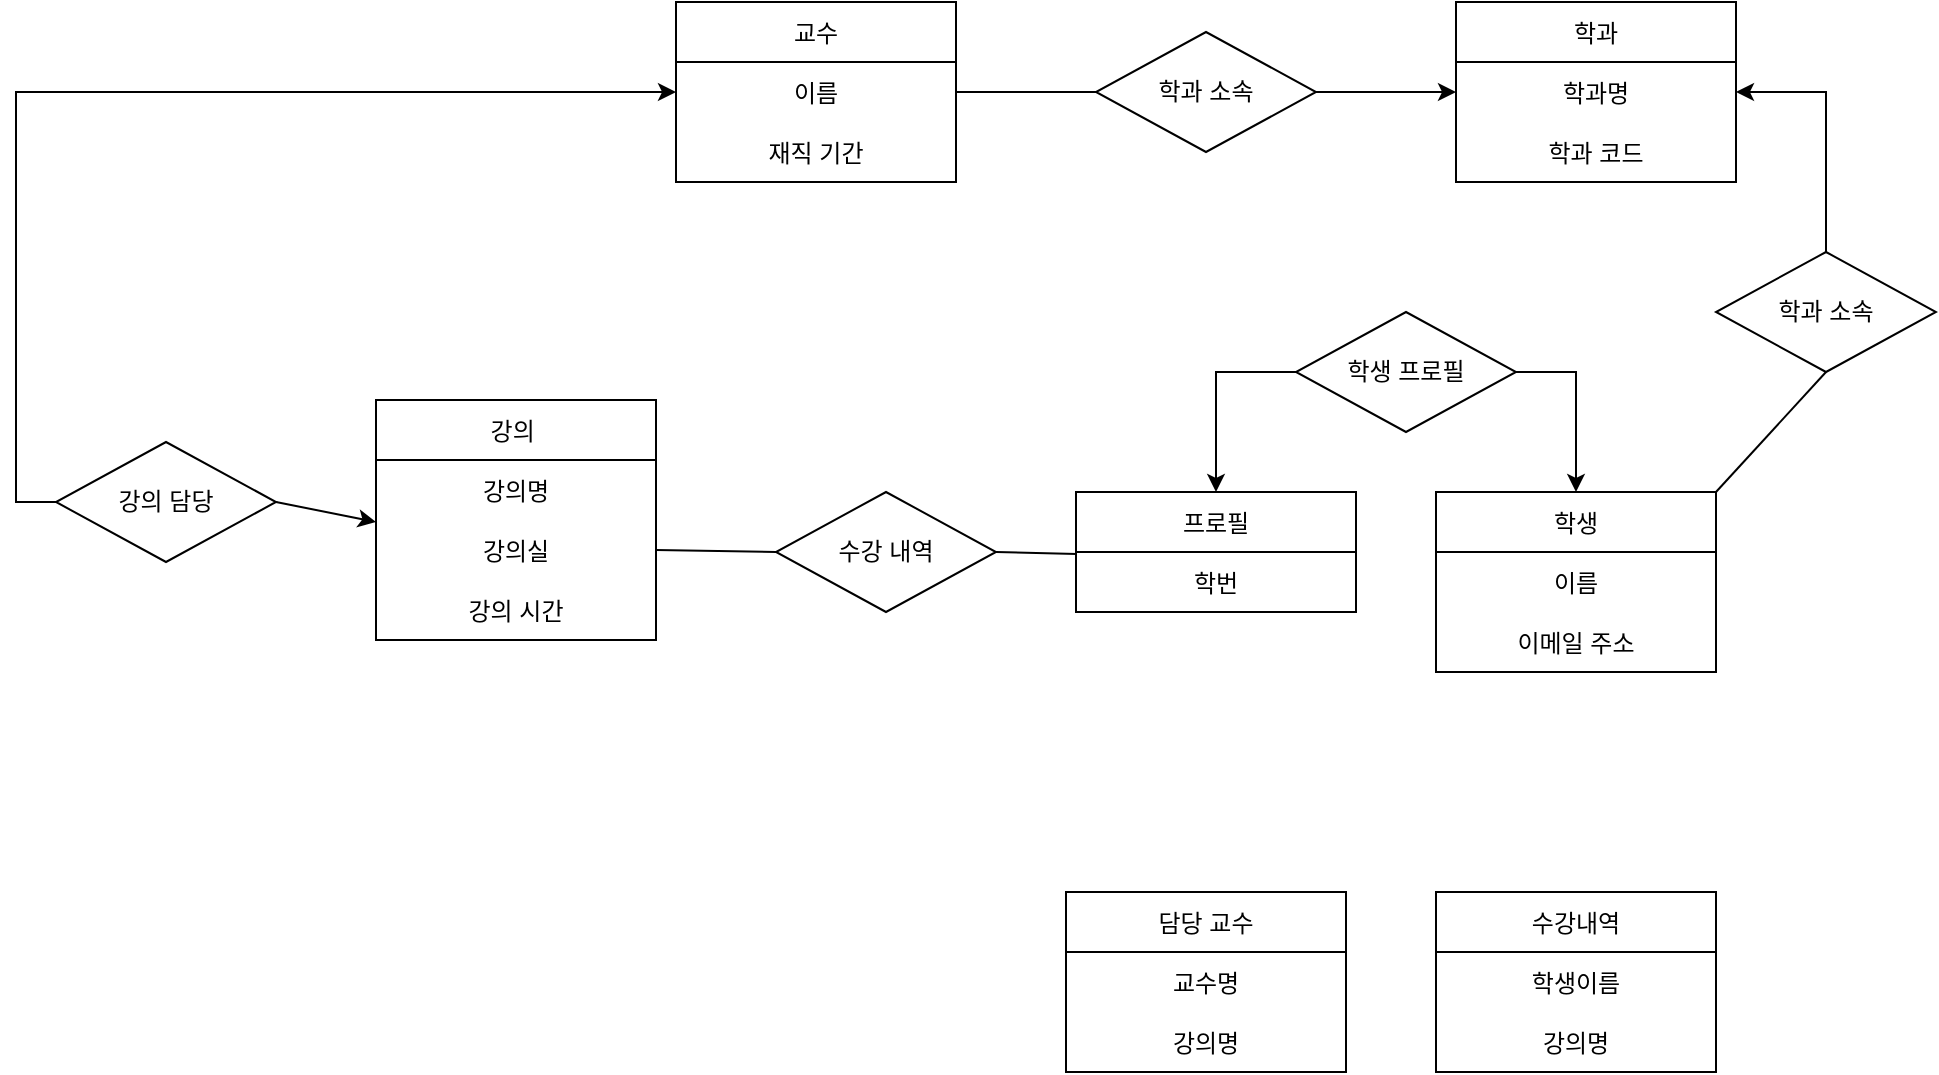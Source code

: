 <mxfile version="20.3.0" type="device"><diagram id="TVKxJRXfNSPtstZWF_D7" name="페이지-1"><mxGraphModel dx="1038" dy="617" grid="1" gridSize="10" guides="1" tooltips="1" connect="1" arrows="1" fold="1" page="1" pageScale="1" pageWidth="1654" pageHeight="1169" math="0" shadow="0"><root><mxCell id="0"/><mxCell id="1" parent="0"/><mxCell id="rE7Pw2fVBnw2uDO5oH8t-1" value="프로필" style="swimlane;fontStyle=0;childLayout=stackLayout;horizontal=1;startSize=30;horizontalStack=0;resizeParent=1;resizeParentMax=0;resizeLast=0;collapsible=1;marginBottom=0;" parent="1" vertex="1"><mxGeometry x="1220" y="370" width="140" height="60" as="geometry"/></mxCell><mxCell id="rE7Pw2fVBnw2uDO5oH8t-2" value="학번" style="text;strokeColor=none;fillColor=none;align=center;verticalAlign=middle;spacingLeft=4;spacingRight=4;overflow=hidden;points=[[0,0.5],[1,0.5]];portConstraint=eastwest;rotatable=0;" parent="rE7Pw2fVBnw2uDO5oH8t-1" vertex="1"><mxGeometry y="30" width="140" height="30" as="geometry"/></mxCell><mxCell id="rE7Pw2fVBnw2uDO5oH8t-5" value="학생" style="swimlane;fontStyle=0;childLayout=stackLayout;horizontal=1;startSize=30;horizontalStack=0;resizeParent=1;resizeParentMax=0;resizeLast=0;collapsible=1;marginBottom=0;" parent="1" vertex="1"><mxGeometry x="1400" y="370" width="140" height="90" as="geometry"/></mxCell><mxCell id="rE7Pw2fVBnw2uDO5oH8t-6" value="이름" style="text;strokeColor=none;fillColor=none;align=center;verticalAlign=middle;spacingLeft=4;spacingRight=4;overflow=hidden;points=[[0,0.5],[1,0.5]];portConstraint=eastwest;rotatable=0;" parent="rE7Pw2fVBnw2uDO5oH8t-5" vertex="1"><mxGeometry y="30" width="140" height="30" as="geometry"/></mxCell><mxCell id="rE7Pw2fVBnw2uDO5oH8t-7" value="이메일 주소" style="text;strokeColor=none;fillColor=none;align=center;verticalAlign=middle;spacingLeft=4;spacingRight=4;overflow=hidden;points=[[0,0.5],[1,0.5]];portConstraint=eastwest;rotatable=0;" parent="rE7Pw2fVBnw2uDO5oH8t-5" vertex="1"><mxGeometry y="60" width="140" height="30" as="geometry"/></mxCell><mxCell id="rE7Pw2fVBnw2uDO5oH8t-9" value="강의 " style="swimlane;fontStyle=0;childLayout=stackLayout;horizontal=1;startSize=30;horizontalStack=0;resizeParent=1;resizeParentMax=0;resizeLast=0;collapsible=1;marginBottom=0;" parent="1" vertex="1"><mxGeometry x="870" y="324" width="140" height="120" as="geometry"/></mxCell><mxCell id="rE7Pw2fVBnw2uDO5oH8t-10" value="강의명" style="text;strokeColor=none;fillColor=none;align=center;verticalAlign=middle;spacingLeft=4;spacingRight=4;overflow=hidden;points=[[0,0.5],[1,0.5]];portConstraint=eastwest;rotatable=0;" parent="rE7Pw2fVBnw2uDO5oH8t-9" vertex="1"><mxGeometry y="30" width="140" height="30" as="geometry"/></mxCell><mxCell id="rE7Pw2fVBnw2uDO5oH8t-11" value="강의실" style="text;strokeColor=none;fillColor=none;align=center;verticalAlign=middle;spacingLeft=4;spacingRight=4;overflow=hidden;points=[[0,0.5],[1,0.5]];portConstraint=eastwest;rotatable=0;" parent="rE7Pw2fVBnw2uDO5oH8t-9" vertex="1"><mxGeometry y="60" width="140" height="30" as="geometry"/></mxCell><mxCell id="rE7Pw2fVBnw2uDO5oH8t-12" value="강의 시간" style="text;strokeColor=none;fillColor=none;align=center;verticalAlign=middle;spacingLeft=4;spacingRight=4;overflow=hidden;points=[[0,0.5],[1,0.5]];portConstraint=eastwest;rotatable=0;" parent="rE7Pw2fVBnw2uDO5oH8t-9" vertex="1"><mxGeometry y="90" width="140" height="30" as="geometry"/></mxCell><mxCell id="rE7Pw2fVBnw2uDO5oH8t-17" value="교수" style="swimlane;fontStyle=0;childLayout=stackLayout;horizontal=1;startSize=30;horizontalStack=0;resizeParent=1;resizeParentMax=0;resizeLast=0;collapsible=1;marginBottom=0;" parent="1" vertex="1"><mxGeometry x="1020" y="125" width="140" height="90" as="geometry"/></mxCell><mxCell id="rE7Pw2fVBnw2uDO5oH8t-18" value="이름" style="text;strokeColor=none;fillColor=none;align=center;verticalAlign=middle;spacingLeft=4;spacingRight=4;overflow=hidden;points=[[0,0.5],[1,0.5]];portConstraint=eastwest;rotatable=0;" parent="rE7Pw2fVBnw2uDO5oH8t-17" vertex="1"><mxGeometry y="30" width="140" height="30" as="geometry"/></mxCell><mxCell id="rE7Pw2fVBnw2uDO5oH8t-19" value="재직 기간" style="text;strokeColor=none;fillColor=none;align=center;verticalAlign=middle;spacingLeft=4;spacingRight=4;overflow=hidden;points=[[0,0.5],[1,0.5]];portConstraint=eastwest;rotatable=0;" parent="rE7Pw2fVBnw2uDO5oH8t-17" vertex="1"><mxGeometry y="60" width="140" height="30" as="geometry"/></mxCell><mxCell id="87siujZP-fuOJ0e53ZOr-8" style="edgeStyle=orthogonalEdgeStyle;rounded=0;orthogonalLoop=1;jettySize=auto;html=1;exitX=0;exitY=0.5;exitDx=0;exitDy=0;" edge="1" parent="1" source="rE7Pw2fVBnw2uDO5oH8t-25" target="rE7Pw2fVBnw2uDO5oH8t-1"><mxGeometry relative="1" as="geometry"/></mxCell><mxCell id="87siujZP-fuOJ0e53ZOr-9" style="edgeStyle=orthogonalEdgeStyle;rounded=0;orthogonalLoop=1;jettySize=auto;html=1;exitX=1;exitY=0.5;exitDx=0;exitDy=0;" edge="1" parent="1" source="rE7Pw2fVBnw2uDO5oH8t-25" target="rE7Pw2fVBnw2uDO5oH8t-5"><mxGeometry relative="1" as="geometry"/></mxCell><mxCell id="rE7Pw2fVBnw2uDO5oH8t-25" value="학생 프로필" style="rhombus;whiteSpace=wrap;html=1;" parent="1" vertex="1"><mxGeometry x="1330" y="280" width="110" height="60" as="geometry"/></mxCell><mxCell id="rE7Pw2fVBnw2uDO5oH8t-26" value="수강 내역" style="rhombus;whiteSpace=wrap;html=1;" parent="1" vertex="1"><mxGeometry x="1070" y="370" width="110" height="60" as="geometry"/></mxCell><mxCell id="87siujZP-fuOJ0e53ZOr-25" style="edgeStyle=orthogonalEdgeStyle;rounded=0;orthogonalLoop=1;jettySize=auto;html=1;exitX=0;exitY=0.5;exitDx=0;exitDy=0;entryX=0;entryY=0.5;entryDx=0;entryDy=0;" edge="1" parent="1" source="rE7Pw2fVBnw2uDO5oH8t-32" target="rE7Pw2fVBnw2uDO5oH8t-18"><mxGeometry relative="1" as="geometry"/></mxCell><mxCell id="rE7Pw2fVBnw2uDO5oH8t-32" value="강의 담당" style="rhombus;whiteSpace=wrap;html=1;" parent="1" vertex="1"><mxGeometry x="710" y="345" width="110" height="60" as="geometry"/></mxCell><mxCell id="rE7Pw2fVBnw2uDO5oH8t-35" value="학과" style="swimlane;fontStyle=0;childLayout=stackLayout;horizontal=1;startSize=30;horizontalStack=0;resizeParent=1;resizeParentMax=0;resizeLast=0;collapsible=1;marginBottom=0;" parent="1" vertex="1"><mxGeometry x="1410" y="125" width="140" height="90" as="geometry"/></mxCell><mxCell id="rE7Pw2fVBnw2uDO5oH8t-36" value="학과명" style="text;strokeColor=none;fillColor=none;align=center;verticalAlign=middle;spacingLeft=4;spacingRight=4;overflow=hidden;points=[[0,0.5],[1,0.5]];portConstraint=eastwest;rotatable=0;" parent="rE7Pw2fVBnw2uDO5oH8t-35" vertex="1"><mxGeometry y="30" width="140" height="30" as="geometry"/></mxCell><mxCell id="rE7Pw2fVBnw2uDO5oH8t-37" value="학과 코드" style="text;strokeColor=none;fillColor=none;align=center;verticalAlign=middle;spacingLeft=4;spacingRight=4;overflow=hidden;points=[[0,0.5],[1,0.5]];portConstraint=eastwest;rotatable=0;" parent="rE7Pw2fVBnw2uDO5oH8t-35" vertex="1"><mxGeometry y="60" width="140" height="30" as="geometry"/></mxCell><mxCell id="87siujZP-fuOJ0e53ZOr-18" style="edgeStyle=orthogonalEdgeStyle;rounded=0;orthogonalLoop=1;jettySize=auto;html=1;exitX=1;exitY=0.5;exitDx=0;exitDy=0;" edge="1" parent="1" source="rE7Pw2fVBnw2uDO5oH8t-40" target="rE7Pw2fVBnw2uDO5oH8t-36"><mxGeometry relative="1" as="geometry"/></mxCell><mxCell id="rE7Pw2fVBnw2uDO5oH8t-40" value="학과 소속" style="rhombus;whiteSpace=wrap;html=1;" parent="1" vertex="1"><mxGeometry x="1230" y="140" width="110" height="60" as="geometry"/></mxCell><mxCell id="rE7Pw2fVBnw2uDO5oH8t-55" value="수강내역" style="swimlane;fontStyle=0;childLayout=stackLayout;horizontal=1;startSize=30;horizontalStack=0;resizeParent=1;resizeParentMax=0;resizeLast=0;collapsible=1;marginBottom=0;" parent="1" vertex="1"><mxGeometry x="1400" y="570" width="140" height="90" as="geometry"/></mxCell><mxCell id="rE7Pw2fVBnw2uDO5oH8t-56" value="학생이름" style="text;strokeColor=none;fillColor=none;align=center;verticalAlign=middle;spacingLeft=4;spacingRight=4;overflow=hidden;points=[[0,0.5],[1,0.5]];portConstraint=eastwest;rotatable=0;" parent="rE7Pw2fVBnw2uDO5oH8t-55" vertex="1"><mxGeometry y="30" width="140" height="30" as="geometry"/></mxCell><mxCell id="rE7Pw2fVBnw2uDO5oH8t-57" value="강의명" style="text;strokeColor=none;fillColor=none;align=center;verticalAlign=middle;spacingLeft=4;spacingRight=4;overflow=hidden;points=[[0,0.5],[1,0.5]];portConstraint=eastwest;rotatable=0;" parent="rE7Pw2fVBnw2uDO5oH8t-55" vertex="1"><mxGeometry y="60" width="140" height="30" as="geometry"/></mxCell><mxCell id="rE7Pw2fVBnw2uDO5oH8t-58" value="담당 교수" style="swimlane;fontStyle=0;childLayout=stackLayout;horizontal=1;startSize=30;horizontalStack=0;resizeParent=1;resizeParentMax=0;resizeLast=0;collapsible=1;marginBottom=0;" parent="1" vertex="1"><mxGeometry x="1215" y="570" width="140" height="90" as="geometry"/></mxCell><mxCell id="rE7Pw2fVBnw2uDO5oH8t-59" value="교수명" style="text;strokeColor=none;fillColor=none;align=center;verticalAlign=middle;spacingLeft=4;spacingRight=4;overflow=hidden;points=[[0,0.5],[1,0.5]];portConstraint=eastwest;rotatable=0;" parent="rE7Pw2fVBnw2uDO5oH8t-58" vertex="1"><mxGeometry y="30" width="140" height="30" as="geometry"/></mxCell><mxCell id="rE7Pw2fVBnw2uDO5oH8t-60" value="강의명" style="text;strokeColor=none;fillColor=none;align=center;verticalAlign=middle;spacingLeft=4;spacingRight=4;overflow=hidden;points=[[0,0.5],[1,0.5]];portConstraint=eastwest;rotatable=0;" parent="rE7Pw2fVBnw2uDO5oH8t-58" vertex="1"><mxGeometry y="60" width="140" height="30" as="geometry"/></mxCell><mxCell id="87siujZP-fuOJ0e53ZOr-5" value="" style="endArrow=classic;html=1;rounded=0;exitX=1;exitY=0.5;exitDx=0;exitDy=0;" edge="1" parent="1" source="rE7Pw2fVBnw2uDO5oH8t-32" target="rE7Pw2fVBnw2uDO5oH8t-11"><mxGeometry width="50" height="50" relative="1" as="geometry"><mxPoint x="920" y="560" as="sourcePoint"/><mxPoint x="830" y="390" as="targetPoint"/></mxGeometry></mxCell><mxCell id="87siujZP-fuOJ0e53ZOr-17" value="" style="endArrow=none;html=1;rounded=0;exitX=1;exitY=0.5;exitDx=0;exitDy=0;entryX=0;entryY=0.5;entryDx=0;entryDy=0;" edge="1" parent="1" source="rE7Pw2fVBnw2uDO5oH8t-18" target="rE7Pw2fVBnw2uDO5oH8t-40"><mxGeometry width="50" height="50" relative="1" as="geometry"><mxPoint x="1320" y="440" as="sourcePoint"/><mxPoint x="1370" y="390" as="targetPoint"/></mxGeometry></mxCell><mxCell id="87siujZP-fuOJ0e53ZOr-21" style="edgeStyle=orthogonalEdgeStyle;rounded=0;orthogonalLoop=1;jettySize=auto;html=1;exitX=0.5;exitY=0;exitDx=0;exitDy=0;entryX=1;entryY=0.5;entryDx=0;entryDy=0;" edge="1" parent="1" source="87siujZP-fuOJ0e53ZOr-19" target="rE7Pw2fVBnw2uDO5oH8t-36"><mxGeometry relative="1" as="geometry"/></mxCell><mxCell id="87siujZP-fuOJ0e53ZOr-19" value="학과 소속" style="rhombus;whiteSpace=wrap;html=1;" vertex="1" parent="1"><mxGeometry x="1540" y="250" width="110" height="60" as="geometry"/></mxCell><mxCell id="87siujZP-fuOJ0e53ZOr-20" value="" style="endArrow=none;html=1;rounded=0;exitX=1;exitY=0;exitDx=0;exitDy=0;entryX=0.5;entryY=1;entryDx=0;entryDy=0;" edge="1" parent="1" source="rE7Pw2fVBnw2uDO5oH8t-5" target="87siujZP-fuOJ0e53ZOr-19"><mxGeometry width="50" height="50" relative="1" as="geometry"><mxPoint x="1320" y="440" as="sourcePoint"/><mxPoint x="1370" y="390" as="targetPoint"/></mxGeometry></mxCell><mxCell id="87siujZP-fuOJ0e53ZOr-22" value="" style="endArrow=none;html=1;rounded=0;entryX=1;entryY=0.5;entryDx=0;entryDy=0;exitX=0;exitY=0.5;exitDx=0;exitDy=0;" edge="1" parent="1" source="rE7Pw2fVBnw2uDO5oH8t-26" target="rE7Pw2fVBnw2uDO5oH8t-11"><mxGeometry width="50" height="50" relative="1" as="geometry"><mxPoint x="1220" y="570" as="sourcePoint"/><mxPoint x="1270" y="520" as="targetPoint"/></mxGeometry></mxCell><mxCell id="87siujZP-fuOJ0e53ZOr-24" value="" style="endArrow=none;html=1;rounded=0;entryX=1;entryY=0.5;entryDx=0;entryDy=0;exitX=0.003;exitY=0.033;exitDx=0;exitDy=0;exitPerimeter=0;" edge="1" parent="1" source="rE7Pw2fVBnw2uDO5oH8t-2" target="rE7Pw2fVBnw2uDO5oH8t-26"><mxGeometry width="50" height="50" relative="1" as="geometry"><mxPoint x="1300" y="570" as="sourcePoint"/><mxPoint x="1350" y="520" as="targetPoint"/></mxGeometry></mxCell></root></mxGraphModel></diagram></mxfile>